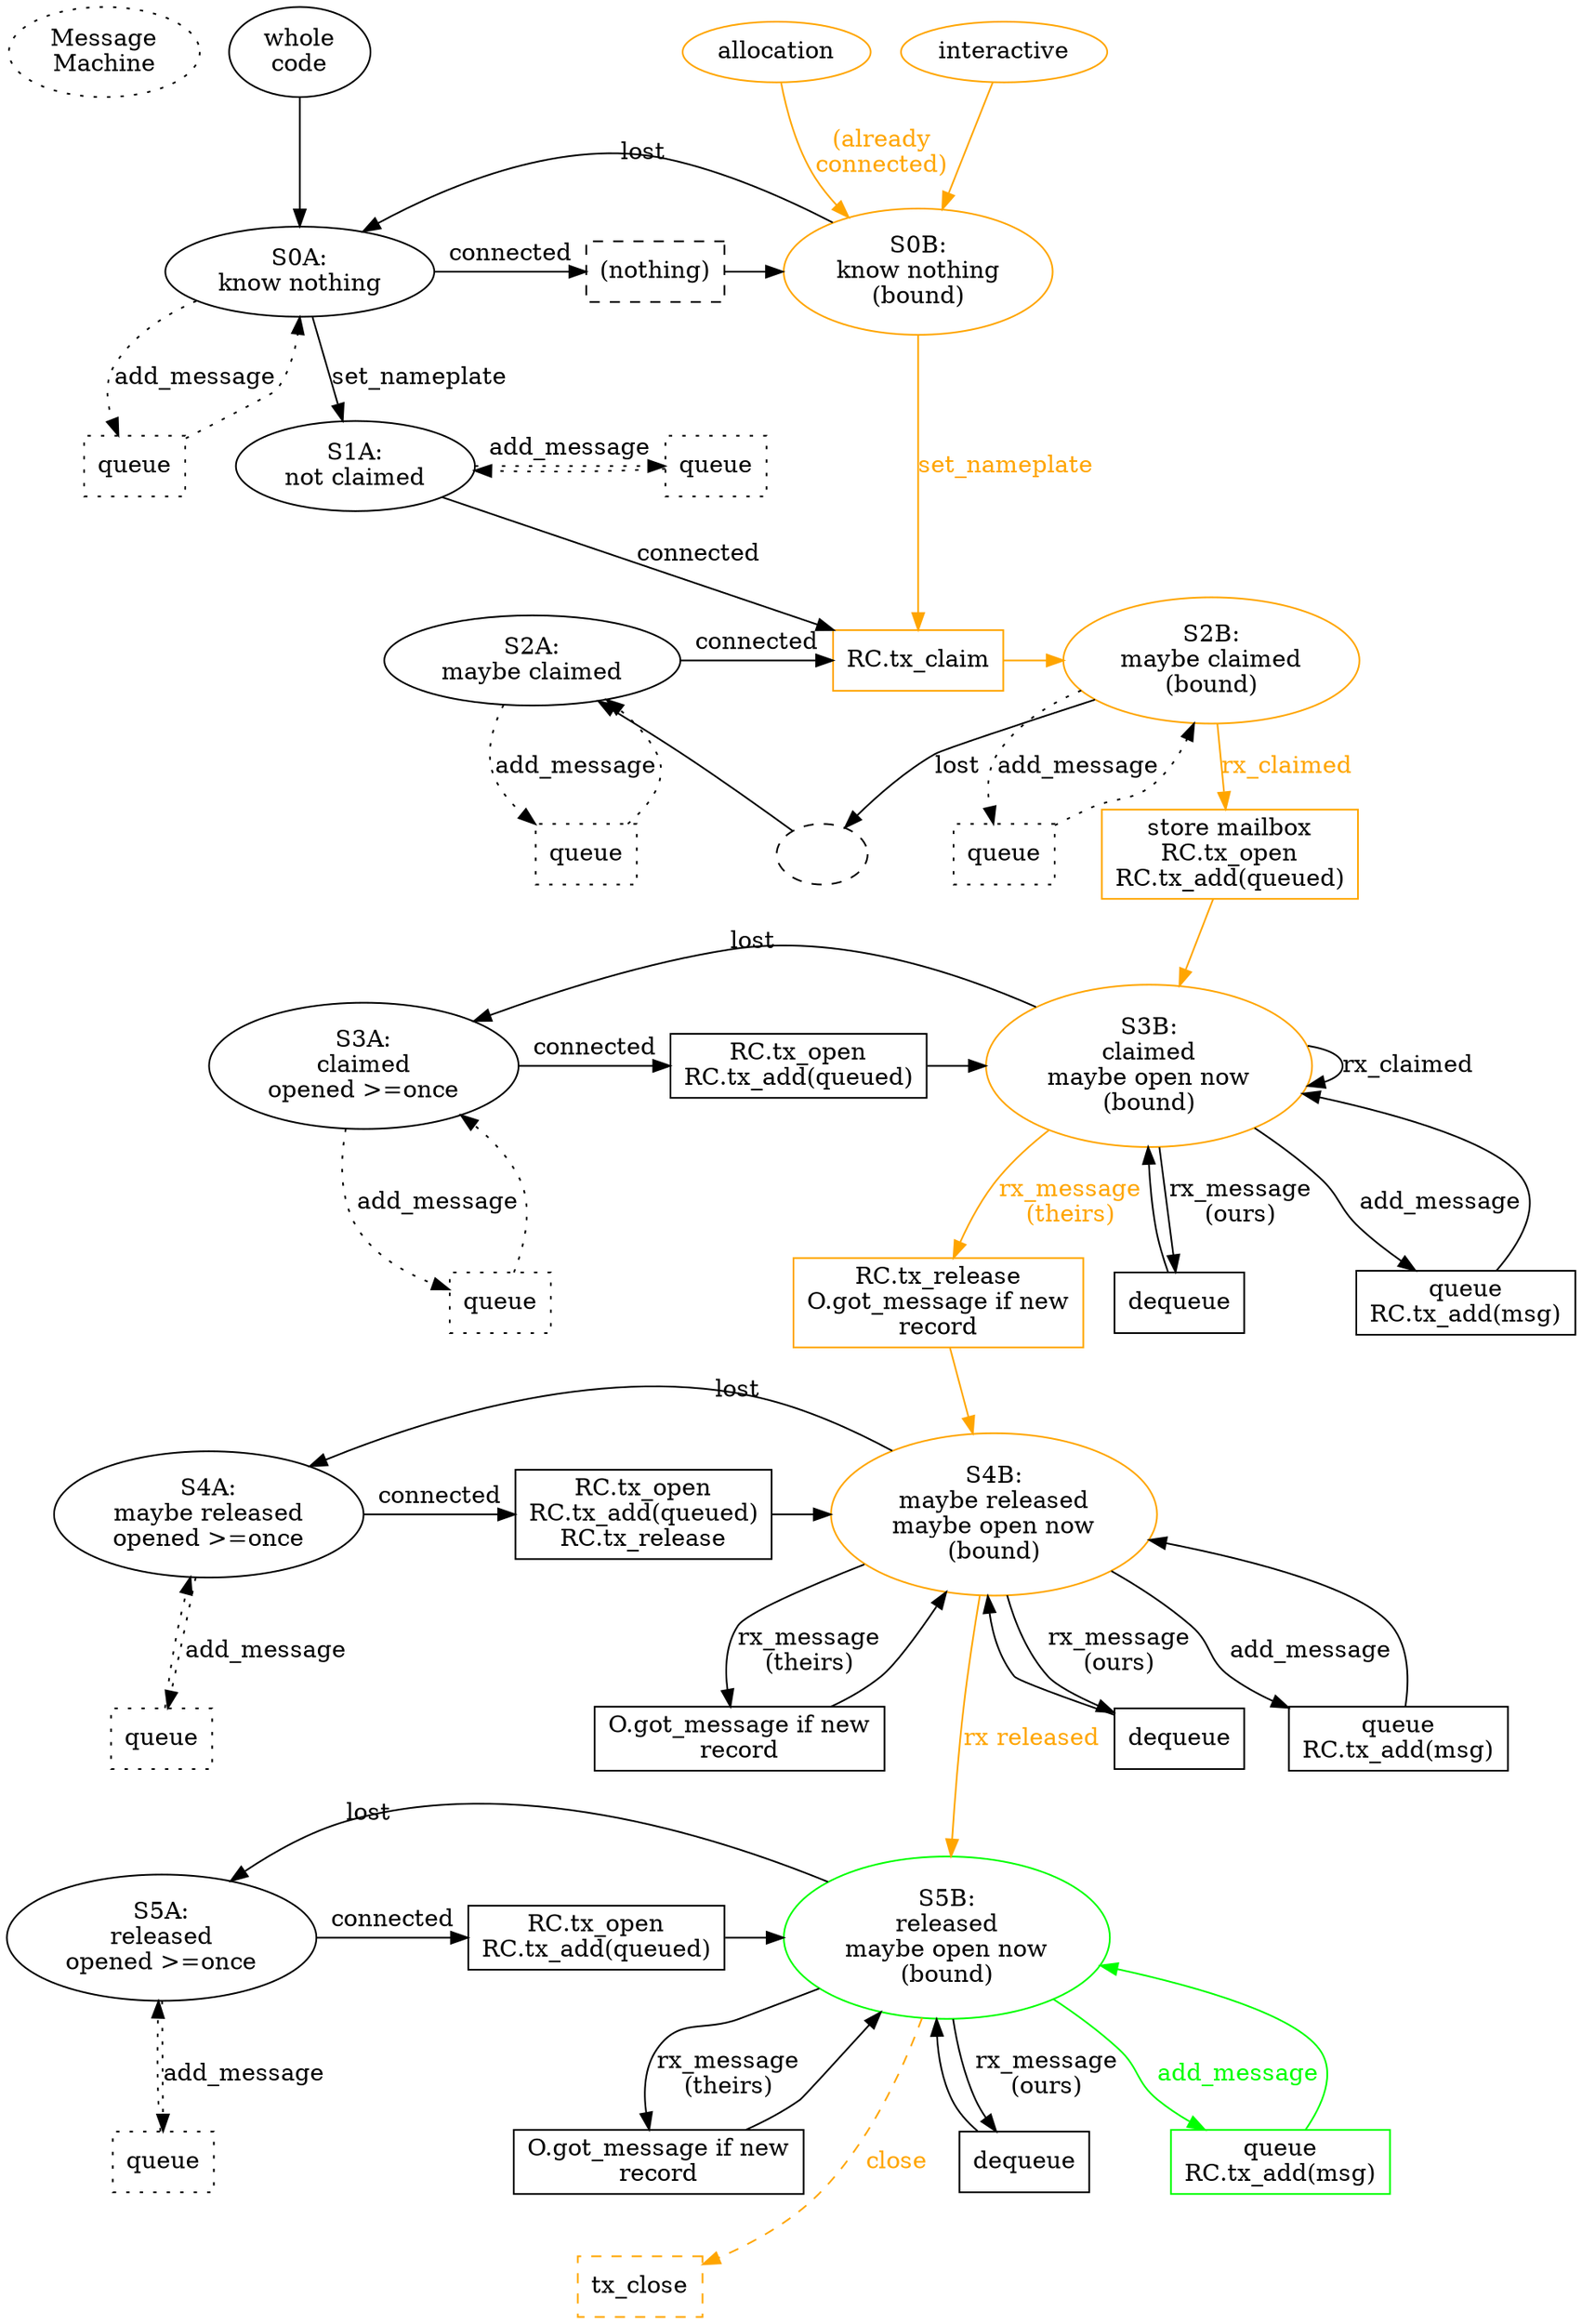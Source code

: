 digraph {
        /* new idea */

        {rank=same; title entry_whole_code entry_allocation entry_interactive}
        entry_whole_code [label="whole\ncode"]
        entry_whole_code -> S0A
        title [label="Message\nMachine" style="dotted"]

        entry_allocation [label="allocation" color="orange"]
        entry_allocation -> S0B [label="(already\nconnected)"
                                     color="orange" fontcolor="orange"]
        entry_interactive [label="interactive" color="orange"]
        entry_interactive -> S0B [color="orange"]

        {rank=same; S0A P0_connected S0B}
        S0A [label="S0A:\nknow nothing"]
        S0B [label="S0B:\nknow nothing\n(bound)" color="orange"]
        S0A -> P0_connected [label="connected"]
        P0_connected [label="(nothing)" shape="box" style="dashed"]
        P0_connected -> S0B
        S0B -> S0A [label="lost"]

        S0A -> S1A [label="set_nameplate"]
        S0B -> P2_connected [label="set_nameplate" color="orange" fontcolor="orange"]
        P0A_queue [shape="box" label="queue" style="dotted"]
        S0A -> P0A_queue [label="add_message" style="dotted"]
        P0A_queue -> S0A [style="dotted"]

        {rank=same; S1A P1A_queue}
        S1A [label="S1A:\nnot claimed"]
        S1A -> P2_connected [label="connected"]
        S1A -> P1A_queue [label="add_message" style="dotted"]
        P1A_queue [shape="box" label="queue" style="dotted"]
        P1A_queue -> S1A [style="dotted"]

        {rank=same; S2A P2_connected S2B}
        S2A [label="S2A:\nmaybe claimed"]
        S2A -> P2_connected [label="connected"]
        P2_connected [shape="box" label="RC.tx_claim" color="orange"]
        P2_connected -> S2B [color="orange"]
        S2B [label="S2B:\nmaybe claimed\n(bound)" color="orange"]
        #S2B -> SrB [label="close()" style="dashed"]
        #SrB [label="SrB" style="dashed"]
        #S2A -> SrA [label="close()" style="dashed"]
        #SrA [label="SrA" style="dashed"]

        #S2B -> S2A [label="lost"] # causes bad layout
        S2B -> foo [label="lost"]
        foo [label="" style="dashed"]
        foo -> S2A

        S2A -> P2C_queue [label="add_message" style="dotted"]
        P2C_queue [shape="box" label="queue" style="dotted"]
        P2C_queue -> S2A [style="dotted"]
        S2B -> P2B_queue [label="add_message" style="dotted"]
        P2B_queue [shape="box" label="queue" style="dotted"]
        P2B_queue -> S2B [style="dotted"]

        S1A -> S3A [label="(none)" style="invis"]
        S2B -> P_open [label="rx_claimed" color="orange" fontcolor="orange"]
        P_open [shape="box" label="store mailbox\nRC.tx_open\nRC.tx_add(queued)" color="orange"]
        P_open -> S3B [color="orange"]

        subgraph {rank=same; S3A S3B P3_connected}
        S3A [label="S3A:\nclaimed\nopened >=once"]
        S3B [label="S3B:\nclaimed\nmaybe open now\n(bound)" color="orange"]
        S3A -> P3_connected [label="connected"]
        S3B -> S3A [label="lost"]

        P3_connected [shape="box" label="RC.tx_open\nRC.tx_add(queued)"]
        P3_connected -> S3B

        S3A -> P3_queue [label="add_message" style="dotted"]
        P3_queue [shape="box" label="queue" style="dotted"]
        P3_queue -> S3A [style="dotted"]

        S3B -> S3B [label="rx_claimed"]

        S3B -> P3_send [label="add_message"]
        P3_send [shape="box" label="queue\nRC.tx_add(msg)"]
        P3_send -> S3B

        S3A -> S4A [label="(none)" style="invis"]
        S3B -> P3_process_ours [label="rx_message\n(ours)"]
        P3_process_ours [shape="box" label="dequeue"]
        P3_process_ours -> S3B
        S3B -> P3_process_theirs [label="rx_message\n(theirs)"
                                      color="orange" fontcolor="orange"]
        P3_process_theirs [shape="box" color="orange"
                           label="RC.tx_release\nO.got_message if new\nrecord"
                           ]
        /* pay attention to the race here: this process_message() will
        deliver msg_pake to the WormholeMachine, which will compute_key() and
        send(version), and we're in between S1A (where send gets
        queued) and S3A (where send gets sent and queued), and we're no
        longer passing through the P3_connected phase (which drains the queue).
        So there's a real possibility of the outbound msg_version getting
        dropped on the floor, or put in a queue but never delivered. */
        P3_process_theirs -> S4B [color="orange"]

        subgraph {rank=same; S4A P4_connected S4B}
        S4A [label="S4A:\nmaybe released\nopened >=once\n"]

        S4B [label="S4B:\nmaybe released\nmaybe open now\n(bound)" color="orange"]
        S4A -> P4_connected [label="connected"]
        P4_connected [shape="box" label="RC.tx_open\nRC.tx_add(queued)\nRC.tx_release"]
        S4B -> P4_send [label="add_message"]
        P4_send [shape="box" label="queue\nRC.tx_add(msg)"]
        P4_send -> S4B
        S4A -> P4_queue [label="add_message" style="dotted"]
        P4_queue [shape="box" label="queue" style="dotted"]
        P4_queue -> S4A [style="dotted"]

        P4_connected -> S4B
        S4B -> S4A [label="lost"]
        S4B -> P4_process_ours [label="rx_message\n(ours)"]
        P4_process_ours [shape="box" label="dequeue"]
        P4_process_ours -> S4B
        S4B -> P4_process_theirs [label="rx_message\n(theirs)"]
        P4_process_theirs [shape="box" label="O.got_message if new\nrecord"]
        P4_process_theirs -> S4B

        S4A -> S5A [label="(none)" style="invis"]
        S4B -> S5B [label="rx released" color="orange" fontcolor="orange"]

        P4_queue -> S5A [style="invis"]
        subgraph {S5A P5_connected S5B}
        {rank=same; S5A P5_connected S5B}

        S5A [label="S5A:\nreleased\nopened >=once"]
        S5A -> P5_connected [label="connected"]
        P5_connected [shape="box" label="RC.tx_open\nRC.tx_add(queued)"]

        S5B -> P5_send [label="add_message" color="green" fontcolor="green"]
        P5_send [shape="box" label="queue\nRC.tx_add(msg)" color="green"]
        P5_send -> S5B [color="green"]
        S5A -> P5_queue [label="add_message" style="dotted"]
        P5_queue [shape="box" label="queue" style="dotted"]
        P5_queue -> S5A [style="dotted"]

        P5_connected -> S5B
        S5B [label="S5B:\nreleased\nmaybe open now\n(bound)" color="green"]
        S5B -> S5A [label="lost"]

        S5B -> P5_process_ours [label="rx_message\n(ours)"]
        P5_process_ours [shape="box" label="dequeue"]
        P5_process_ours -> S5B
        S5B -> P5_process_theirs [label="rx_message\n(theirs)"]
        P5_process_theirs [shape="box" label="O.got_message if new\nrecord"]
        P5_process_theirs -> S5B

        foo5 [label="" style="invis"]
        S5A -> foo5 [style="invis"]
        foo5 -> P5_close [style="invis"]
        S5B -> P5_close [label="close" style="dashed" color="orange" fontcolor="orange"]
        P5_close [shape="box" label="tx_close" style="dashed" color="orange"]

}
